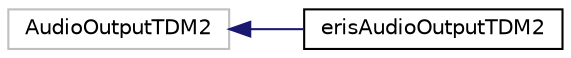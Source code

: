 digraph "Graphical Class Hierarchy"
{
 // LATEX_PDF_SIZE
  edge [fontname="Helvetica",fontsize="10",labelfontname="Helvetica",labelfontsize="10"];
  node [fontname="Helvetica",fontsize="10",shape=record];
  rankdir="LR";
  Node195 [label="AudioOutputTDM2",height=0.2,width=0.4,color="grey75", fillcolor="white", style="filled",tooltip=" "];
  Node195 -> Node0 [dir="back",color="midnightblue",fontsize="10",style="solid",fontname="Helvetica"];
  Node0 [label="erisAudioOutputTDM2",height=0.2,width=0.4,color="black", fillcolor="white", style="filled",URL="$classeris_audio_output_t_d_m2.html",tooltip=" "];
}
